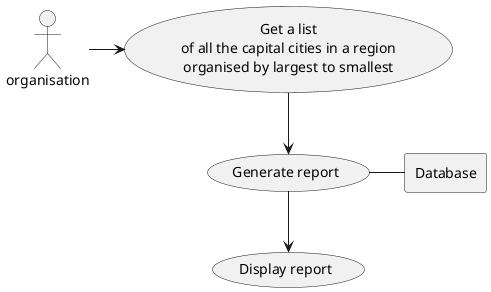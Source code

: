 @startuml
'https://plantuml.com/use-case-diagram

:organisation: as User

rectangle Database

usecase UC1 as "Get a list
of all the capital cities in a region
organised by largest to smallest"

usecase Use as "Generate report"

usecase Display as "Display report"

User -> UC1
UC1 --> Use
Use - Database
Use --> Display

@enduml